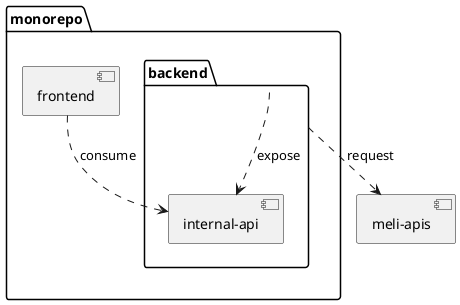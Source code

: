 @startuml packages

package "monorepo" {
  [backend]
  [frontend]
}

package "backend" {
  [internal-api]
}

[backend] ..> [meli-apis] : request
[backend] ..> [internal-api] : expose
[frontend] ..> [internal-api] : consume

@enduml